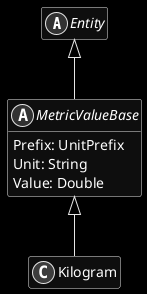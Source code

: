 ﻿@startuml
skinparam monochrome reverse
hide empty members

abstract class Entity {
}

Entity <|-- MetricValueBase

abstract class MetricValueBase {
    Prefix: UnitPrefix
    Unit: String
    Value: Double
}

MetricValueBase <|-- Kilogram

class Kilogram {
}

@enduml
